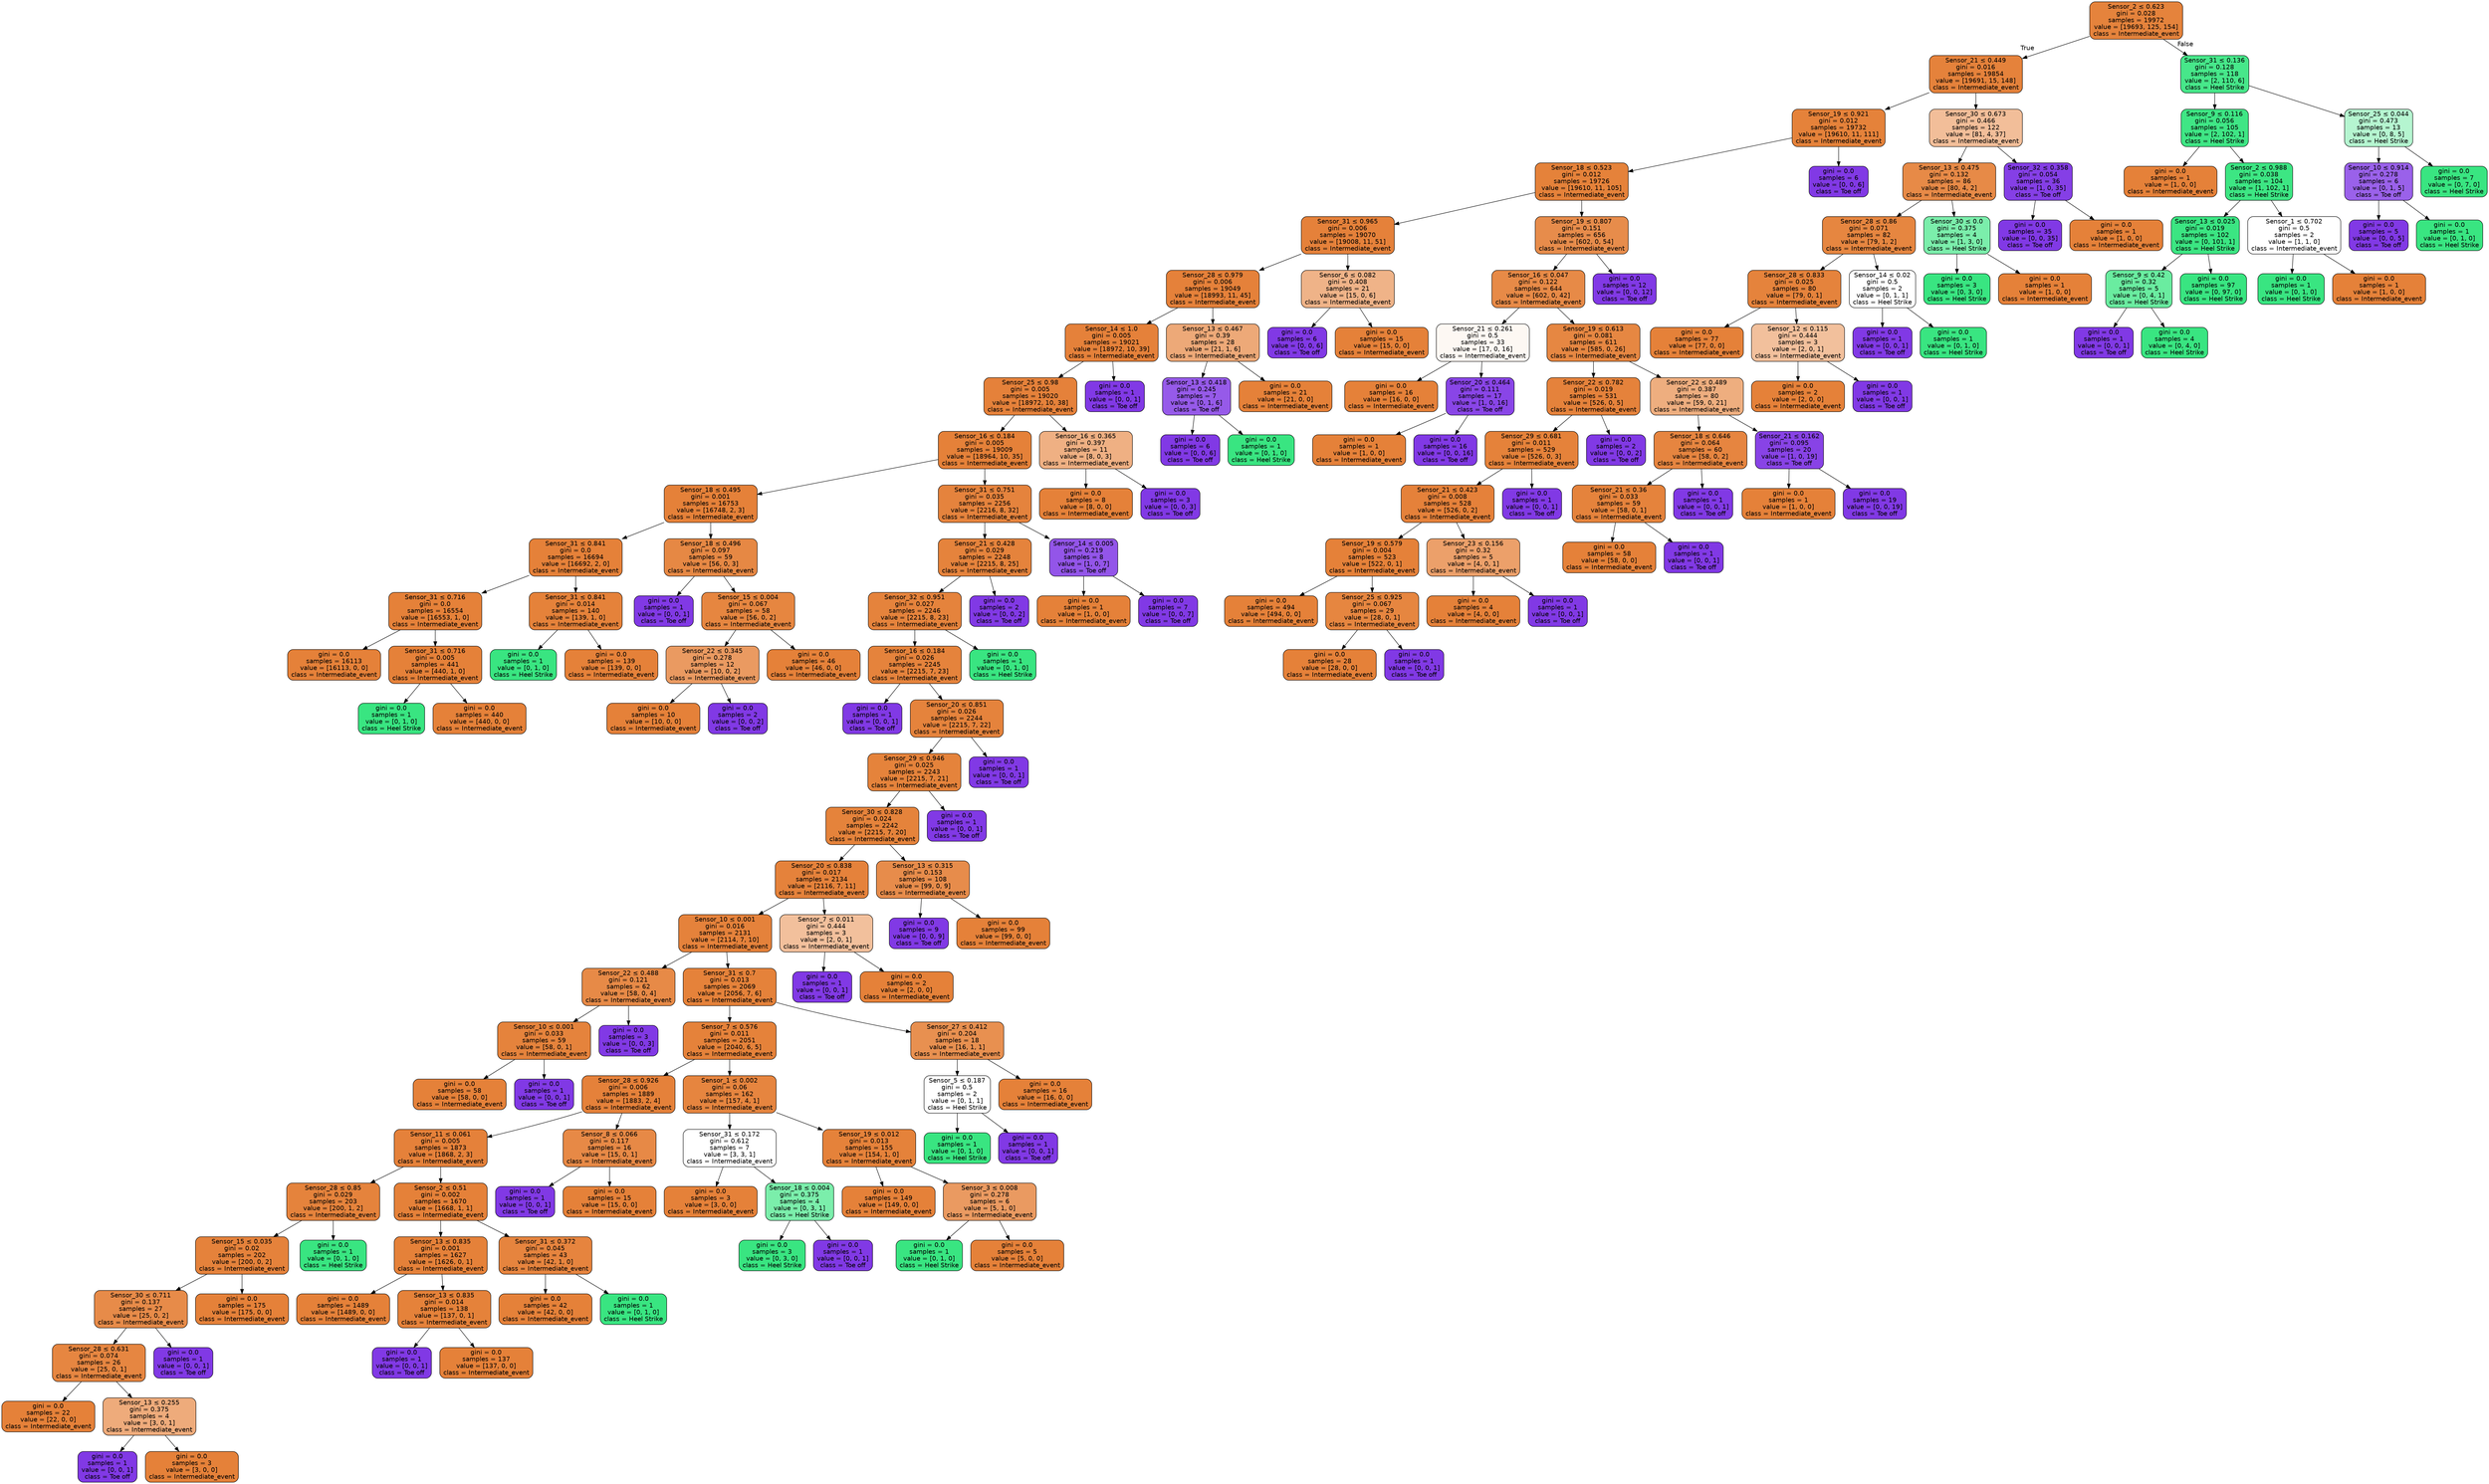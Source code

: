 digraph Tree {
node [shape=box, style="filled, rounded", color="black", fontname=helvetica] ;
edge [fontname=helvetica] ;
0 [label=<Sensor_2 &le; 0.623<br/>gini = 0.028<br/>samples = 19972<br/>value = [19693, 125, 154]<br/>class = Intermediate_event>, fillcolor="#e5833c"] ;
1 [label=<Sensor_21 &le; 0.449<br/>gini = 0.016<br/>samples = 19854<br/>value = [19691, 15, 148]<br/>class = Intermediate_event>, fillcolor="#e5823b"] ;
0 -> 1 [labeldistance=2.5, labelangle=45, headlabel="True"] ;
2 [label=<Sensor_19 &le; 0.921<br/>gini = 0.012<br/>samples = 19732<br/>value = [19610, 11, 111]<br/>class = Intermediate_event>, fillcolor="#e5823a"] ;
1 -> 2 ;
3 [label=<Sensor_18 &le; 0.523<br/>gini = 0.012<br/>samples = 19726<br/>value = [19610, 11, 105]<br/>class = Intermediate_event>, fillcolor="#e5823a"] ;
2 -> 3 ;
4 [label=<Sensor_31 &le; 0.965<br/>gini = 0.006<br/>samples = 19070<br/>value = [19008, 11, 51]<br/>class = Intermediate_event>, fillcolor="#e5813a"] ;
3 -> 4 ;
5 [label=<Sensor_28 &le; 0.979<br/>gini = 0.006<br/>samples = 19049<br/>value = [18993, 11, 45]<br/>class = Intermediate_event>, fillcolor="#e5813a"] ;
4 -> 5 ;
6 [label=<Sensor_14 &le; 1.0<br/>gini = 0.005<br/>samples = 19021<br/>value = [18972, 10, 39]<br/>class = Intermediate_event>, fillcolor="#e5813a"] ;
5 -> 6 ;
7 [label=<Sensor_25 &le; 0.98<br/>gini = 0.005<br/>samples = 19020<br/>value = [18972, 10, 38]<br/>class = Intermediate_event>, fillcolor="#e5813a"] ;
6 -> 7 ;
8 [label=<Sensor_16 &le; 0.184<br/>gini = 0.005<br/>samples = 19009<br/>value = [18964, 10, 35]<br/>class = Intermediate_event>, fillcolor="#e58139"] ;
7 -> 8 ;
9 [label=<Sensor_18 &le; 0.495<br/>gini = 0.001<br/>samples = 16753<br/>value = [16748, 2, 3]<br/>class = Intermediate_event>, fillcolor="#e58139"] ;
8 -> 9 ;
10 [label=<Sensor_31 &le; 0.841<br/>gini = 0.0<br/>samples = 16694<br/>value = [16692, 2, 0]<br/>class = Intermediate_event>, fillcolor="#e58139"] ;
9 -> 10 ;
11 [label=<Sensor_31 &le; 0.716<br/>gini = 0.0<br/>samples = 16554<br/>value = [16553, 1, 0]<br/>class = Intermediate_event>, fillcolor="#e58139"] ;
10 -> 11 ;
12 [label=<gini = 0.0<br/>samples = 16113<br/>value = [16113, 0, 0]<br/>class = Intermediate_event>, fillcolor="#e58139"] ;
11 -> 12 ;
13 [label=<Sensor_31 &le; 0.716<br/>gini = 0.005<br/>samples = 441<br/>value = [440, 1, 0]<br/>class = Intermediate_event>, fillcolor="#e58139"] ;
11 -> 13 ;
14 [label=<gini = 0.0<br/>samples = 1<br/>value = [0, 1, 0]<br/>class = Heel Strike>, fillcolor="#39e581"] ;
13 -> 14 ;
15 [label=<gini = 0.0<br/>samples = 440<br/>value = [440, 0, 0]<br/>class = Intermediate_event>, fillcolor="#e58139"] ;
13 -> 15 ;
16 [label=<Sensor_31 &le; 0.841<br/>gini = 0.014<br/>samples = 140<br/>value = [139, 1, 0]<br/>class = Intermediate_event>, fillcolor="#e5823a"] ;
10 -> 16 ;
17 [label=<gini = 0.0<br/>samples = 1<br/>value = [0, 1, 0]<br/>class = Heel Strike>, fillcolor="#39e581"] ;
16 -> 17 ;
18 [label=<gini = 0.0<br/>samples = 139<br/>value = [139, 0, 0]<br/>class = Intermediate_event>, fillcolor="#e58139"] ;
16 -> 18 ;
19 [label=<Sensor_18 &le; 0.496<br/>gini = 0.097<br/>samples = 59<br/>value = [56, 0, 3]<br/>class = Intermediate_event>, fillcolor="#e68844"] ;
9 -> 19 ;
20 [label=<gini = 0.0<br/>samples = 1<br/>value = [0, 0, 1]<br/>class = Toe off>, fillcolor="#8139e5"] ;
19 -> 20 ;
21 [label=<Sensor_15 &le; 0.004<br/>gini = 0.067<br/>samples = 58<br/>value = [56, 0, 2]<br/>class = Intermediate_event>, fillcolor="#e68640"] ;
19 -> 21 ;
22 [label=<Sensor_22 &le; 0.345<br/>gini = 0.278<br/>samples = 12<br/>value = [10, 0, 2]<br/>class = Intermediate_event>, fillcolor="#ea9a61"] ;
21 -> 22 ;
23 [label=<gini = 0.0<br/>samples = 10<br/>value = [10, 0, 0]<br/>class = Intermediate_event>, fillcolor="#e58139"] ;
22 -> 23 ;
24 [label=<gini = 0.0<br/>samples = 2<br/>value = [0, 0, 2]<br/>class = Toe off>, fillcolor="#8139e5"] ;
22 -> 24 ;
25 [label=<gini = 0.0<br/>samples = 46<br/>value = [46, 0, 0]<br/>class = Intermediate_event>, fillcolor="#e58139"] ;
21 -> 25 ;
26 [label=<Sensor_31 &le; 0.751<br/>gini = 0.035<br/>samples = 2256<br/>value = [2216, 8, 32]<br/>class = Intermediate_event>, fillcolor="#e5833d"] ;
8 -> 26 ;
27 [label=<Sensor_21 &le; 0.428<br/>gini = 0.029<br/>samples = 2248<br/>value = [2215, 8, 25]<br/>class = Intermediate_event>, fillcolor="#e5833c"] ;
26 -> 27 ;
28 [label=<Sensor_32 &le; 0.951<br/>gini = 0.027<br/>samples = 2246<br/>value = [2215, 8, 23]<br/>class = Intermediate_event>, fillcolor="#e5833c"] ;
27 -> 28 ;
29 [label=<Sensor_16 &le; 0.184<br/>gini = 0.026<br/>samples = 2245<br/>value = [2215, 7, 23]<br/>class = Intermediate_event>, fillcolor="#e5833c"] ;
28 -> 29 ;
30 [label=<gini = 0.0<br/>samples = 1<br/>value = [0, 0, 1]<br/>class = Toe off>, fillcolor="#8139e5"] ;
29 -> 30 ;
31 [label=<Sensor_20 &le; 0.851<br/>gini = 0.026<br/>samples = 2244<br/>value = [2215, 7, 22]<br/>class = Intermediate_event>, fillcolor="#e5833c"] ;
29 -> 31 ;
32 [label=<Sensor_29 &le; 0.946<br/>gini = 0.025<br/>samples = 2243<br/>value = [2215, 7, 21]<br/>class = Intermediate_event>, fillcolor="#e5833b"] ;
31 -> 32 ;
33 [label=<Sensor_30 &le; 0.828<br/>gini = 0.024<br/>samples = 2242<br/>value = [2215, 7, 20]<br/>class = Intermediate_event>, fillcolor="#e5833b"] ;
32 -> 33 ;
34 [label=<Sensor_20 &le; 0.838<br/>gini = 0.017<br/>samples = 2134<br/>value = [2116, 7, 11]<br/>class = Intermediate_event>, fillcolor="#e5823b"] ;
33 -> 34 ;
35 [label=<Sensor_10 &le; 0.001<br/>gini = 0.016<br/>samples = 2131<br/>value = [2114, 7, 10]<br/>class = Intermediate_event>, fillcolor="#e5823b"] ;
34 -> 35 ;
36 [label=<Sensor_22 &le; 0.488<br/>gini = 0.121<br/>samples = 62<br/>value = [58, 0, 4]<br/>class = Intermediate_event>, fillcolor="#e78a47"] ;
35 -> 36 ;
37 [label=<Sensor_10 &le; 0.001<br/>gini = 0.033<br/>samples = 59<br/>value = [58, 0, 1]<br/>class = Intermediate_event>, fillcolor="#e5833c"] ;
36 -> 37 ;
38 [label=<gini = 0.0<br/>samples = 58<br/>value = [58, 0, 0]<br/>class = Intermediate_event>, fillcolor="#e58139"] ;
37 -> 38 ;
39 [label=<gini = 0.0<br/>samples = 1<br/>value = [0, 0, 1]<br/>class = Toe off>, fillcolor="#8139e5"] ;
37 -> 39 ;
40 [label=<gini = 0.0<br/>samples = 3<br/>value = [0, 0, 3]<br/>class = Toe off>, fillcolor="#8139e5"] ;
36 -> 40 ;
41 [label=<Sensor_31 &le; 0.7<br/>gini = 0.013<br/>samples = 2069<br/>value = [2056, 7, 6]<br/>class = Intermediate_event>, fillcolor="#e5823a"] ;
35 -> 41 ;
42 [label=<Sensor_7 &le; 0.576<br/>gini = 0.011<br/>samples = 2051<br/>value = [2040, 6, 5]<br/>class = Intermediate_event>, fillcolor="#e5823a"] ;
41 -> 42 ;
43 [label=<Sensor_28 &le; 0.926<br/>gini = 0.006<br/>samples = 1889<br/>value = [1883, 2, 4]<br/>class = Intermediate_event>, fillcolor="#e5813a"] ;
42 -> 43 ;
44 [label=<Sensor_11 &le; 0.061<br/>gini = 0.005<br/>samples = 1873<br/>value = [1868, 2, 3]<br/>class = Intermediate_event>, fillcolor="#e5813a"] ;
43 -> 44 ;
45 [label=<Sensor_28 &le; 0.85<br/>gini = 0.029<br/>samples = 203<br/>value = [200, 1, 2]<br/>class = Intermediate_event>, fillcolor="#e5833c"] ;
44 -> 45 ;
46 [label=<Sensor_15 &le; 0.035<br/>gini = 0.02<br/>samples = 202<br/>value = [200, 0, 2]<br/>class = Intermediate_event>, fillcolor="#e5823b"] ;
45 -> 46 ;
47 [label=<Sensor_30 &le; 0.711<br/>gini = 0.137<br/>samples = 27<br/>value = [25, 0, 2]<br/>class = Intermediate_event>, fillcolor="#e78b49"] ;
46 -> 47 ;
48 [label=<Sensor_28 &le; 0.631<br/>gini = 0.074<br/>samples = 26<br/>value = [25, 0, 1]<br/>class = Intermediate_event>, fillcolor="#e68641"] ;
47 -> 48 ;
49 [label=<gini = 0.0<br/>samples = 22<br/>value = [22, 0, 0]<br/>class = Intermediate_event>, fillcolor="#e58139"] ;
48 -> 49 ;
50 [label=<Sensor_13 &le; 0.255<br/>gini = 0.375<br/>samples = 4<br/>value = [3, 0, 1]<br/>class = Intermediate_event>, fillcolor="#eeab7b"] ;
48 -> 50 ;
51 [label=<gini = 0.0<br/>samples = 1<br/>value = [0, 0, 1]<br/>class = Toe off>, fillcolor="#8139e5"] ;
50 -> 51 ;
52 [label=<gini = 0.0<br/>samples = 3<br/>value = [3, 0, 0]<br/>class = Intermediate_event>, fillcolor="#e58139"] ;
50 -> 52 ;
53 [label=<gini = 0.0<br/>samples = 1<br/>value = [0, 0, 1]<br/>class = Toe off>, fillcolor="#8139e5"] ;
47 -> 53 ;
54 [label=<gini = 0.0<br/>samples = 175<br/>value = [175, 0, 0]<br/>class = Intermediate_event>, fillcolor="#e58139"] ;
46 -> 54 ;
55 [label=<gini = 0.0<br/>samples = 1<br/>value = [0, 1, 0]<br/>class = Heel Strike>, fillcolor="#39e581"] ;
45 -> 55 ;
56 [label=<Sensor_2 &le; 0.51<br/>gini = 0.002<br/>samples = 1670<br/>value = [1668, 1, 1]<br/>class = Intermediate_event>, fillcolor="#e58139"] ;
44 -> 56 ;
57 [label=<Sensor_13 &le; 0.835<br/>gini = 0.001<br/>samples = 1627<br/>value = [1626, 0, 1]<br/>class = Intermediate_event>, fillcolor="#e58139"] ;
56 -> 57 ;
58 [label=<gini = 0.0<br/>samples = 1489<br/>value = [1489, 0, 0]<br/>class = Intermediate_event>, fillcolor="#e58139"] ;
57 -> 58 ;
59 [label=<Sensor_13 &le; 0.835<br/>gini = 0.014<br/>samples = 138<br/>value = [137, 0, 1]<br/>class = Intermediate_event>, fillcolor="#e5823a"] ;
57 -> 59 ;
60 [label=<gini = 0.0<br/>samples = 1<br/>value = [0, 0, 1]<br/>class = Toe off>, fillcolor="#8139e5"] ;
59 -> 60 ;
61 [label=<gini = 0.0<br/>samples = 137<br/>value = [137, 0, 0]<br/>class = Intermediate_event>, fillcolor="#e58139"] ;
59 -> 61 ;
62 [label=<Sensor_31 &le; 0.372<br/>gini = 0.045<br/>samples = 43<br/>value = [42, 1, 0]<br/>class = Intermediate_event>, fillcolor="#e6843e"] ;
56 -> 62 ;
63 [label=<gini = 0.0<br/>samples = 42<br/>value = [42, 0, 0]<br/>class = Intermediate_event>, fillcolor="#e58139"] ;
62 -> 63 ;
64 [label=<gini = 0.0<br/>samples = 1<br/>value = [0, 1, 0]<br/>class = Heel Strike>, fillcolor="#39e581"] ;
62 -> 64 ;
65 [label=<Sensor_8 &le; 0.066<br/>gini = 0.117<br/>samples = 16<br/>value = [15, 0, 1]<br/>class = Intermediate_event>, fillcolor="#e78946"] ;
43 -> 65 ;
66 [label=<gini = 0.0<br/>samples = 1<br/>value = [0, 0, 1]<br/>class = Toe off>, fillcolor="#8139e5"] ;
65 -> 66 ;
67 [label=<gini = 0.0<br/>samples = 15<br/>value = [15, 0, 0]<br/>class = Intermediate_event>, fillcolor="#e58139"] ;
65 -> 67 ;
68 [label=<Sensor_1 &le; 0.002<br/>gini = 0.06<br/>samples = 162<br/>value = [157, 4, 1]<br/>class = Intermediate_event>, fillcolor="#e6853f"] ;
42 -> 68 ;
69 [label=<Sensor_31 &le; 0.172<br/>gini = 0.612<br/>samples = 7<br/>value = [3, 3, 1]<br/>class = Intermediate_event>, fillcolor="#ffffff"] ;
68 -> 69 ;
70 [label=<gini = 0.0<br/>samples = 3<br/>value = [3, 0, 0]<br/>class = Intermediate_event>, fillcolor="#e58139"] ;
69 -> 70 ;
71 [label=<Sensor_18 &le; 0.004<br/>gini = 0.375<br/>samples = 4<br/>value = [0, 3, 1]<br/>class = Heel Strike>, fillcolor="#7beeab"] ;
69 -> 71 ;
72 [label=<gini = 0.0<br/>samples = 3<br/>value = [0, 3, 0]<br/>class = Heel Strike>, fillcolor="#39e581"] ;
71 -> 72 ;
73 [label=<gini = 0.0<br/>samples = 1<br/>value = [0, 0, 1]<br/>class = Toe off>, fillcolor="#8139e5"] ;
71 -> 73 ;
74 [label=<Sensor_19 &le; 0.012<br/>gini = 0.013<br/>samples = 155<br/>value = [154, 1, 0]<br/>class = Intermediate_event>, fillcolor="#e5823a"] ;
68 -> 74 ;
75 [label=<gini = 0.0<br/>samples = 149<br/>value = [149, 0, 0]<br/>class = Intermediate_event>, fillcolor="#e58139"] ;
74 -> 75 ;
76 [label=<Sensor_3 &le; 0.008<br/>gini = 0.278<br/>samples = 6<br/>value = [5, 1, 0]<br/>class = Intermediate_event>, fillcolor="#ea9a61"] ;
74 -> 76 ;
77 [label=<gini = 0.0<br/>samples = 1<br/>value = [0, 1, 0]<br/>class = Heel Strike>, fillcolor="#39e581"] ;
76 -> 77 ;
78 [label=<gini = 0.0<br/>samples = 5<br/>value = [5, 0, 0]<br/>class = Intermediate_event>, fillcolor="#e58139"] ;
76 -> 78 ;
79 [label=<Sensor_27 &le; 0.412<br/>gini = 0.204<br/>samples = 18<br/>value = [16, 1, 1]<br/>class = Intermediate_event>, fillcolor="#e89050"] ;
41 -> 79 ;
80 [label=<Sensor_5 &le; 0.187<br/>gini = 0.5<br/>samples = 2<br/>value = [0, 1, 1]<br/>class = Heel Strike>, fillcolor="#ffffff"] ;
79 -> 80 ;
81 [label=<gini = 0.0<br/>samples = 1<br/>value = [0, 1, 0]<br/>class = Heel Strike>, fillcolor="#39e581"] ;
80 -> 81 ;
82 [label=<gini = 0.0<br/>samples = 1<br/>value = [0, 0, 1]<br/>class = Toe off>, fillcolor="#8139e5"] ;
80 -> 82 ;
83 [label=<gini = 0.0<br/>samples = 16<br/>value = [16, 0, 0]<br/>class = Intermediate_event>, fillcolor="#e58139"] ;
79 -> 83 ;
84 [label=<Sensor_7 &le; 0.011<br/>gini = 0.444<br/>samples = 3<br/>value = [2, 0, 1]<br/>class = Intermediate_event>, fillcolor="#f2c09c"] ;
34 -> 84 ;
85 [label=<gini = 0.0<br/>samples = 1<br/>value = [0, 0, 1]<br/>class = Toe off>, fillcolor="#8139e5"] ;
84 -> 85 ;
86 [label=<gini = 0.0<br/>samples = 2<br/>value = [2, 0, 0]<br/>class = Intermediate_event>, fillcolor="#e58139"] ;
84 -> 86 ;
87 [label=<Sensor_13 &le; 0.315<br/>gini = 0.153<br/>samples = 108<br/>value = [99, 0, 9]<br/>class = Intermediate_event>, fillcolor="#e78c4b"] ;
33 -> 87 ;
88 [label=<gini = 0.0<br/>samples = 9<br/>value = [0, 0, 9]<br/>class = Toe off>, fillcolor="#8139e5"] ;
87 -> 88 ;
89 [label=<gini = 0.0<br/>samples = 99<br/>value = [99, 0, 0]<br/>class = Intermediate_event>, fillcolor="#e58139"] ;
87 -> 89 ;
90 [label=<gini = 0.0<br/>samples = 1<br/>value = [0, 0, 1]<br/>class = Toe off>, fillcolor="#8139e5"] ;
32 -> 90 ;
91 [label=<gini = 0.0<br/>samples = 1<br/>value = [0, 0, 1]<br/>class = Toe off>, fillcolor="#8139e5"] ;
31 -> 91 ;
92 [label=<gini = 0.0<br/>samples = 1<br/>value = [0, 1, 0]<br/>class = Heel Strike>, fillcolor="#39e581"] ;
28 -> 92 ;
93 [label=<gini = 0.0<br/>samples = 2<br/>value = [0, 0, 2]<br/>class = Toe off>, fillcolor="#8139e5"] ;
27 -> 93 ;
94 [label=<Sensor_14 &le; 0.005<br/>gini = 0.219<br/>samples = 8<br/>value = [1, 0, 7]<br/>class = Toe off>, fillcolor="#9355e9"] ;
26 -> 94 ;
95 [label=<gini = 0.0<br/>samples = 1<br/>value = [1, 0, 0]<br/>class = Intermediate_event>, fillcolor="#e58139"] ;
94 -> 95 ;
96 [label=<gini = 0.0<br/>samples = 7<br/>value = [0, 0, 7]<br/>class = Toe off>, fillcolor="#8139e5"] ;
94 -> 96 ;
97 [label=<Sensor_16 &le; 0.365<br/>gini = 0.397<br/>samples = 11<br/>value = [8, 0, 3]<br/>class = Intermediate_event>, fillcolor="#efb083"] ;
7 -> 97 ;
98 [label=<gini = 0.0<br/>samples = 8<br/>value = [8, 0, 0]<br/>class = Intermediate_event>, fillcolor="#e58139"] ;
97 -> 98 ;
99 [label=<gini = 0.0<br/>samples = 3<br/>value = [0, 0, 3]<br/>class = Toe off>, fillcolor="#8139e5"] ;
97 -> 99 ;
100 [label=<gini = 0.0<br/>samples = 1<br/>value = [0, 0, 1]<br/>class = Toe off>, fillcolor="#8139e5"] ;
6 -> 100 ;
101 [label=<Sensor_13 &le; 0.467<br/>gini = 0.39<br/>samples = 28<br/>value = [21, 1, 6]<br/>class = Intermediate_event>, fillcolor="#eda978"] ;
5 -> 101 ;
102 [label=<Sensor_13 &le; 0.418<br/>gini = 0.245<br/>samples = 7<br/>value = [0, 1, 6]<br/>class = Toe off>, fillcolor="#965ae9"] ;
101 -> 102 ;
103 [label=<gini = 0.0<br/>samples = 6<br/>value = [0, 0, 6]<br/>class = Toe off>, fillcolor="#8139e5"] ;
102 -> 103 ;
104 [label=<gini = 0.0<br/>samples = 1<br/>value = [0, 1, 0]<br/>class = Heel Strike>, fillcolor="#39e581"] ;
102 -> 104 ;
105 [label=<gini = 0.0<br/>samples = 21<br/>value = [21, 0, 0]<br/>class = Intermediate_event>, fillcolor="#e58139"] ;
101 -> 105 ;
106 [label=<Sensor_6 &le; 0.082<br/>gini = 0.408<br/>samples = 21<br/>value = [15, 0, 6]<br/>class = Intermediate_event>, fillcolor="#efb388"] ;
4 -> 106 ;
107 [label=<gini = 0.0<br/>samples = 6<br/>value = [0, 0, 6]<br/>class = Toe off>, fillcolor="#8139e5"] ;
106 -> 107 ;
108 [label=<gini = 0.0<br/>samples = 15<br/>value = [15, 0, 0]<br/>class = Intermediate_event>, fillcolor="#e58139"] ;
106 -> 108 ;
109 [label=<Sensor_19 &le; 0.807<br/>gini = 0.151<br/>samples = 656<br/>value = [602, 0, 54]<br/>class = Intermediate_event>, fillcolor="#e78c4b"] ;
3 -> 109 ;
110 [label=<Sensor_16 &le; 0.047<br/>gini = 0.122<br/>samples = 644<br/>value = [602, 0, 42]<br/>class = Intermediate_event>, fillcolor="#e78a47"] ;
109 -> 110 ;
111 [label=<Sensor_21 &le; 0.261<br/>gini = 0.5<br/>samples = 33<br/>value = [17, 0, 16]<br/>class = Intermediate_event>, fillcolor="#fdf8f3"] ;
110 -> 111 ;
112 [label=<gini = 0.0<br/>samples = 16<br/>value = [16, 0, 0]<br/>class = Intermediate_event>, fillcolor="#e58139"] ;
111 -> 112 ;
113 [label=<Sensor_20 &le; 0.464<br/>gini = 0.111<br/>samples = 17<br/>value = [1, 0, 16]<br/>class = Toe off>, fillcolor="#8945e7"] ;
111 -> 113 ;
114 [label=<gini = 0.0<br/>samples = 1<br/>value = [1, 0, 0]<br/>class = Intermediate_event>, fillcolor="#e58139"] ;
113 -> 114 ;
115 [label=<gini = 0.0<br/>samples = 16<br/>value = [0, 0, 16]<br/>class = Toe off>, fillcolor="#8139e5"] ;
113 -> 115 ;
116 [label=<Sensor_19 &le; 0.613<br/>gini = 0.081<br/>samples = 611<br/>value = [585, 0, 26]<br/>class = Intermediate_event>, fillcolor="#e68742"] ;
110 -> 116 ;
117 [label=<Sensor_22 &le; 0.782<br/>gini = 0.019<br/>samples = 531<br/>value = [526, 0, 5]<br/>class = Intermediate_event>, fillcolor="#e5823b"] ;
116 -> 117 ;
118 [label=<Sensor_29 &le; 0.681<br/>gini = 0.011<br/>samples = 529<br/>value = [526, 0, 3]<br/>class = Intermediate_event>, fillcolor="#e5823a"] ;
117 -> 118 ;
119 [label=<Sensor_21 &le; 0.423<br/>gini = 0.008<br/>samples = 528<br/>value = [526, 0, 2]<br/>class = Intermediate_event>, fillcolor="#e5813a"] ;
118 -> 119 ;
120 [label=<Sensor_19 &le; 0.579<br/>gini = 0.004<br/>samples = 523<br/>value = [522, 0, 1]<br/>class = Intermediate_event>, fillcolor="#e58139"] ;
119 -> 120 ;
121 [label=<gini = 0.0<br/>samples = 494<br/>value = [494, 0, 0]<br/>class = Intermediate_event>, fillcolor="#e58139"] ;
120 -> 121 ;
122 [label=<Sensor_25 &le; 0.925<br/>gini = 0.067<br/>samples = 29<br/>value = [28, 0, 1]<br/>class = Intermediate_event>, fillcolor="#e68640"] ;
120 -> 122 ;
123 [label=<gini = 0.0<br/>samples = 28<br/>value = [28, 0, 0]<br/>class = Intermediate_event>, fillcolor="#e58139"] ;
122 -> 123 ;
124 [label=<gini = 0.0<br/>samples = 1<br/>value = [0, 0, 1]<br/>class = Toe off>, fillcolor="#8139e5"] ;
122 -> 124 ;
125 [label=<Sensor_23 &le; 0.156<br/>gini = 0.32<br/>samples = 5<br/>value = [4, 0, 1]<br/>class = Intermediate_event>, fillcolor="#eca06a"] ;
119 -> 125 ;
126 [label=<gini = 0.0<br/>samples = 4<br/>value = [4, 0, 0]<br/>class = Intermediate_event>, fillcolor="#e58139"] ;
125 -> 126 ;
127 [label=<gini = 0.0<br/>samples = 1<br/>value = [0, 0, 1]<br/>class = Toe off>, fillcolor="#8139e5"] ;
125 -> 127 ;
128 [label=<gini = 0.0<br/>samples = 1<br/>value = [0, 0, 1]<br/>class = Toe off>, fillcolor="#8139e5"] ;
118 -> 128 ;
129 [label=<gini = 0.0<br/>samples = 2<br/>value = [0, 0, 2]<br/>class = Toe off>, fillcolor="#8139e5"] ;
117 -> 129 ;
130 [label=<Sensor_22 &le; 0.489<br/>gini = 0.387<br/>samples = 80<br/>value = [59, 0, 21]<br/>class = Intermediate_event>, fillcolor="#eeae7f"] ;
116 -> 130 ;
131 [label=<Sensor_18 &le; 0.646<br/>gini = 0.064<br/>samples = 60<br/>value = [58, 0, 2]<br/>class = Intermediate_event>, fillcolor="#e68540"] ;
130 -> 131 ;
132 [label=<Sensor_21 &le; 0.36<br/>gini = 0.033<br/>samples = 59<br/>value = [58, 0, 1]<br/>class = Intermediate_event>, fillcolor="#e5833c"] ;
131 -> 132 ;
133 [label=<gini = 0.0<br/>samples = 58<br/>value = [58, 0, 0]<br/>class = Intermediate_event>, fillcolor="#e58139"] ;
132 -> 133 ;
134 [label=<gini = 0.0<br/>samples = 1<br/>value = [0, 0, 1]<br/>class = Toe off>, fillcolor="#8139e5"] ;
132 -> 134 ;
135 [label=<gini = 0.0<br/>samples = 1<br/>value = [0, 0, 1]<br/>class = Toe off>, fillcolor="#8139e5"] ;
131 -> 135 ;
136 [label=<Sensor_21 &le; 0.162<br/>gini = 0.095<br/>samples = 20<br/>value = [1, 0, 19]<br/>class = Toe off>, fillcolor="#8843e6"] ;
130 -> 136 ;
137 [label=<gini = 0.0<br/>samples = 1<br/>value = [1, 0, 0]<br/>class = Intermediate_event>, fillcolor="#e58139"] ;
136 -> 137 ;
138 [label=<gini = 0.0<br/>samples = 19<br/>value = [0, 0, 19]<br/>class = Toe off>, fillcolor="#8139e5"] ;
136 -> 138 ;
139 [label=<gini = 0.0<br/>samples = 12<br/>value = [0, 0, 12]<br/>class = Toe off>, fillcolor="#8139e5"] ;
109 -> 139 ;
140 [label=<gini = 0.0<br/>samples = 6<br/>value = [0, 0, 6]<br/>class = Toe off>, fillcolor="#8139e5"] ;
2 -> 140 ;
141 [label=<Sensor_30 &le; 0.673<br/>gini = 0.466<br/>samples = 122<br/>value = [81, 4, 37]<br/>class = Intermediate_event>, fillcolor="#f2be99"] ;
1 -> 141 ;
142 [label=<Sensor_13 &le; 0.475<br/>gini = 0.132<br/>samples = 86<br/>value = [80, 4, 2]<br/>class = Intermediate_event>, fillcolor="#e78a47"] ;
141 -> 142 ;
143 [label=<Sensor_28 &le; 0.86<br/>gini = 0.071<br/>samples = 82<br/>value = [79, 1, 2]<br/>class = Intermediate_event>, fillcolor="#e68640"] ;
142 -> 143 ;
144 [label=<Sensor_28 &le; 0.833<br/>gini = 0.025<br/>samples = 80<br/>value = [79, 0, 1]<br/>class = Intermediate_event>, fillcolor="#e5833c"] ;
143 -> 144 ;
145 [label=<gini = 0.0<br/>samples = 77<br/>value = [77, 0, 0]<br/>class = Intermediate_event>, fillcolor="#e58139"] ;
144 -> 145 ;
146 [label=<Sensor_12 &le; 0.115<br/>gini = 0.444<br/>samples = 3<br/>value = [2, 0, 1]<br/>class = Intermediate_event>, fillcolor="#f2c09c"] ;
144 -> 146 ;
147 [label=<gini = 0.0<br/>samples = 2<br/>value = [2, 0, 0]<br/>class = Intermediate_event>, fillcolor="#e58139"] ;
146 -> 147 ;
148 [label=<gini = 0.0<br/>samples = 1<br/>value = [0, 0, 1]<br/>class = Toe off>, fillcolor="#8139e5"] ;
146 -> 148 ;
149 [label=<Sensor_14 &le; 0.02<br/>gini = 0.5<br/>samples = 2<br/>value = [0, 1, 1]<br/>class = Heel Strike>, fillcolor="#ffffff"] ;
143 -> 149 ;
150 [label=<gini = 0.0<br/>samples = 1<br/>value = [0, 0, 1]<br/>class = Toe off>, fillcolor="#8139e5"] ;
149 -> 150 ;
151 [label=<gini = 0.0<br/>samples = 1<br/>value = [0, 1, 0]<br/>class = Heel Strike>, fillcolor="#39e581"] ;
149 -> 151 ;
152 [label=<Sensor_30 &le; 0.0<br/>gini = 0.375<br/>samples = 4<br/>value = [1, 3, 0]<br/>class = Heel Strike>, fillcolor="#7beeab"] ;
142 -> 152 ;
153 [label=<gini = 0.0<br/>samples = 3<br/>value = [0, 3, 0]<br/>class = Heel Strike>, fillcolor="#39e581"] ;
152 -> 153 ;
154 [label=<gini = 0.0<br/>samples = 1<br/>value = [1, 0, 0]<br/>class = Intermediate_event>, fillcolor="#e58139"] ;
152 -> 154 ;
155 [label=<Sensor_32 &le; 0.358<br/>gini = 0.054<br/>samples = 36<br/>value = [1, 0, 35]<br/>class = Toe off>, fillcolor="#853fe6"] ;
141 -> 155 ;
156 [label=<gini = 0.0<br/>samples = 35<br/>value = [0, 0, 35]<br/>class = Toe off>, fillcolor="#8139e5"] ;
155 -> 156 ;
157 [label=<gini = 0.0<br/>samples = 1<br/>value = [1, 0, 0]<br/>class = Intermediate_event>, fillcolor="#e58139"] ;
155 -> 157 ;
158 [label=<Sensor_31 &le; 0.136<br/>gini = 0.128<br/>samples = 118<br/>value = [2, 110, 6]<br/>class = Heel Strike>, fillcolor="#47e78a"] ;
0 -> 158 [labeldistance=2.5, labelangle=-45, headlabel="False"] ;
159 [label=<Sensor_9 &le; 0.116<br/>gini = 0.056<br/>samples = 105<br/>value = [2, 102, 1]<br/>class = Heel Strike>, fillcolor="#3fe685"] ;
158 -> 159 ;
160 [label=<gini = 0.0<br/>samples = 1<br/>value = [1, 0, 0]<br/>class = Intermediate_event>, fillcolor="#e58139"] ;
159 -> 160 ;
161 [label=<Sensor_2 &le; 0.988<br/>gini = 0.038<br/>samples = 104<br/>value = [1, 102, 1]<br/>class = Heel Strike>, fillcolor="#3de683"] ;
159 -> 161 ;
162 [label=<Sensor_13 &le; 0.025<br/>gini = 0.019<br/>samples = 102<br/>value = [0, 101, 1]<br/>class = Heel Strike>, fillcolor="#3be582"] ;
161 -> 162 ;
163 [label=<Sensor_9 &le; 0.42<br/>gini = 0.32<br/>samples = 5<br/>value = [0, 4, 1]<br/>class = Heel Strike>, fillcolor="#6aeca0"] ;
162 -> 163 ;
164 [label=<gini = 0.0<br/>samples = 1<br/>value = [0, 0, 1]<br/>class = Toe off>, fillcolor="#8139e5"] ;
163 -> 164 ;
165 [label=<gini = 0.0<br/>samples = 4<br/>value = [0, 4, 0]<br/>class = Heel Strike>, fillcolor="#39e581"] ;
163 -> 165 ;
166 [label=<gini = 0.0<br/>samples = 97<br/>value = [0, 97, 0]<br/>class = Heel Strike>, fillcolor="#39e581"] ;
162 -> 166 ;
167 [label=<Sensor_1 &le; 0.702<br/>gini = 0.5<br/>samples = 2<br/>value = [1, 1, 0]<br/>class = Intermediate_event>, fillcolor="#ffffff"] ;
161 -> 167 ;
168 [label=<gini = 0.0<br/>samples = 1<br/>value = [0, 1, 0]<br/>class = Heel Strike>, fillcolor="#39e581"] ;
167 -> 168 ;
169 [label=<gini = 0.0<br/>samples = 1<br/>value = [1, 0, 0]<br/>class = Intermediate_event>, fillcolor="#e58139"] ;
167 -> 169 ;
170 [label=<Sensor_25 &le; 0.044<br/>gini = 0.473<br/>samples = 13<br/>value = [0, 8, 5]<br/>class = Heel Strike>, fillcolor="#b5f5d0"] ;
158 -> 170 ;
171 [label=<Sensor_10 &le; 0.914<br/>gini = 0.278<br/>samples = 6<br/>value = [0, 1, 5]<br/>class = Toe off>, fillcolor="#9a61ea"] ;
170 -> 171 ;
172 [label=<gini = 0.0<br/>samples = 5<br/>value = [0, 0, 5]<br/>class = Toe off>, fillcolor="#8139e5"] ;
171 -> 172 ;
173 [label=<gini = 0.0<br/>samples = 1<br/>value = [0, 1, 0]<br/>class = Heel Strike>, fillcolor="#39e581"] ;
171 -> 173 ;
174 [label=<gini = 0.0<br/>samples = 7<br/>value = [0, 7, 0]<br/>class = Heel Strike>, fillcolor="#39e581"] ;
170 -> 174 ;
}